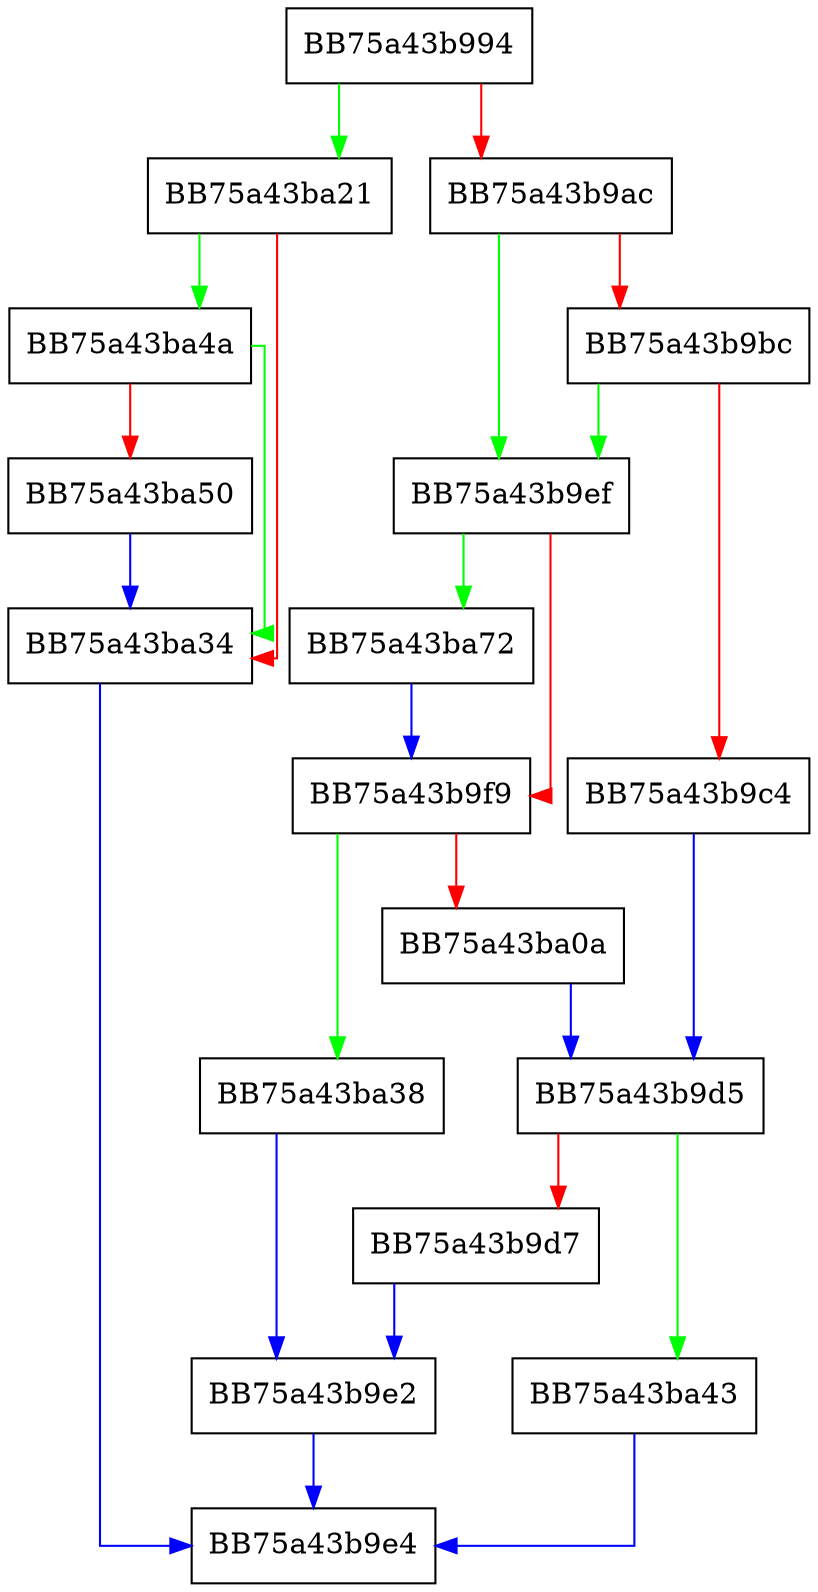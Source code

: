 digraph EnumStdLocAdvance {
  node [shape="box"];
  graph [splines=ortho];
  BB75a43b994 -> BB75a43ba21 [color="green"];
  BB75a43b994 -> BB75a43b9ac [color="red"];
  BB75a43b9ac -> BB75a43b9ef [color="green"];
  BB75a43b9ac -> BB75a43b9bc [color="red"];
  BB75a43b9bc -> BB75a43b9ef [color="green"];
  BB75a43b9bc -> BB75a43b9c4 [color="red"];
  BB75a43b9c4 -> BB75a43b9d5 [color="blue"];
  BB75a43b9d5 -> BB75a43ba43 [color="green"];
  BB75a43b9d5 -> BB75a43b9d7 [color="red"];
  BB75a43b9d7 -> BB75a43b9e2 [color="blue"];
  BB75a43b9e2 -> BB75a43b9e4 [color="blue"];
  BB75a43b9ef -> BB75a43ba72 [color="green"];
  BB75a43b9ef -> BB75a43b9f9 [color="red"];
  BB75a43b9f9 -> BB75a43ba38 [color="green"];
  BB75a43b9f9 -> BB75a43ba0a [color="red"];
  BB75a43ba0a -> BB75a43b9d5 [color="blue"];
  BB75a43ba21 -> BB75a43ba4a [color="green"];
  BB75a43ba21 -> BB75a43ba34 [color="red"];
  BB75a43ba34 -> BB75a43b9e4 [color="blue"];
  BB75a43ba38 -> BB75a43b9e2 [color="blue"];
  BB75a43ba43 -> BB75a43b9e4 [color="blue"];
  BB75a43ba4a -> BB75a43ba34 [color="green"];
  BB75a43ba4a -> BB75a43ba50 [color="red"];
  BB75a43ba50 -> BB75a43ba34 [color="blue"];
  BB75a43ba72 -> BB75a43b9f9 [color="blue"];
}
